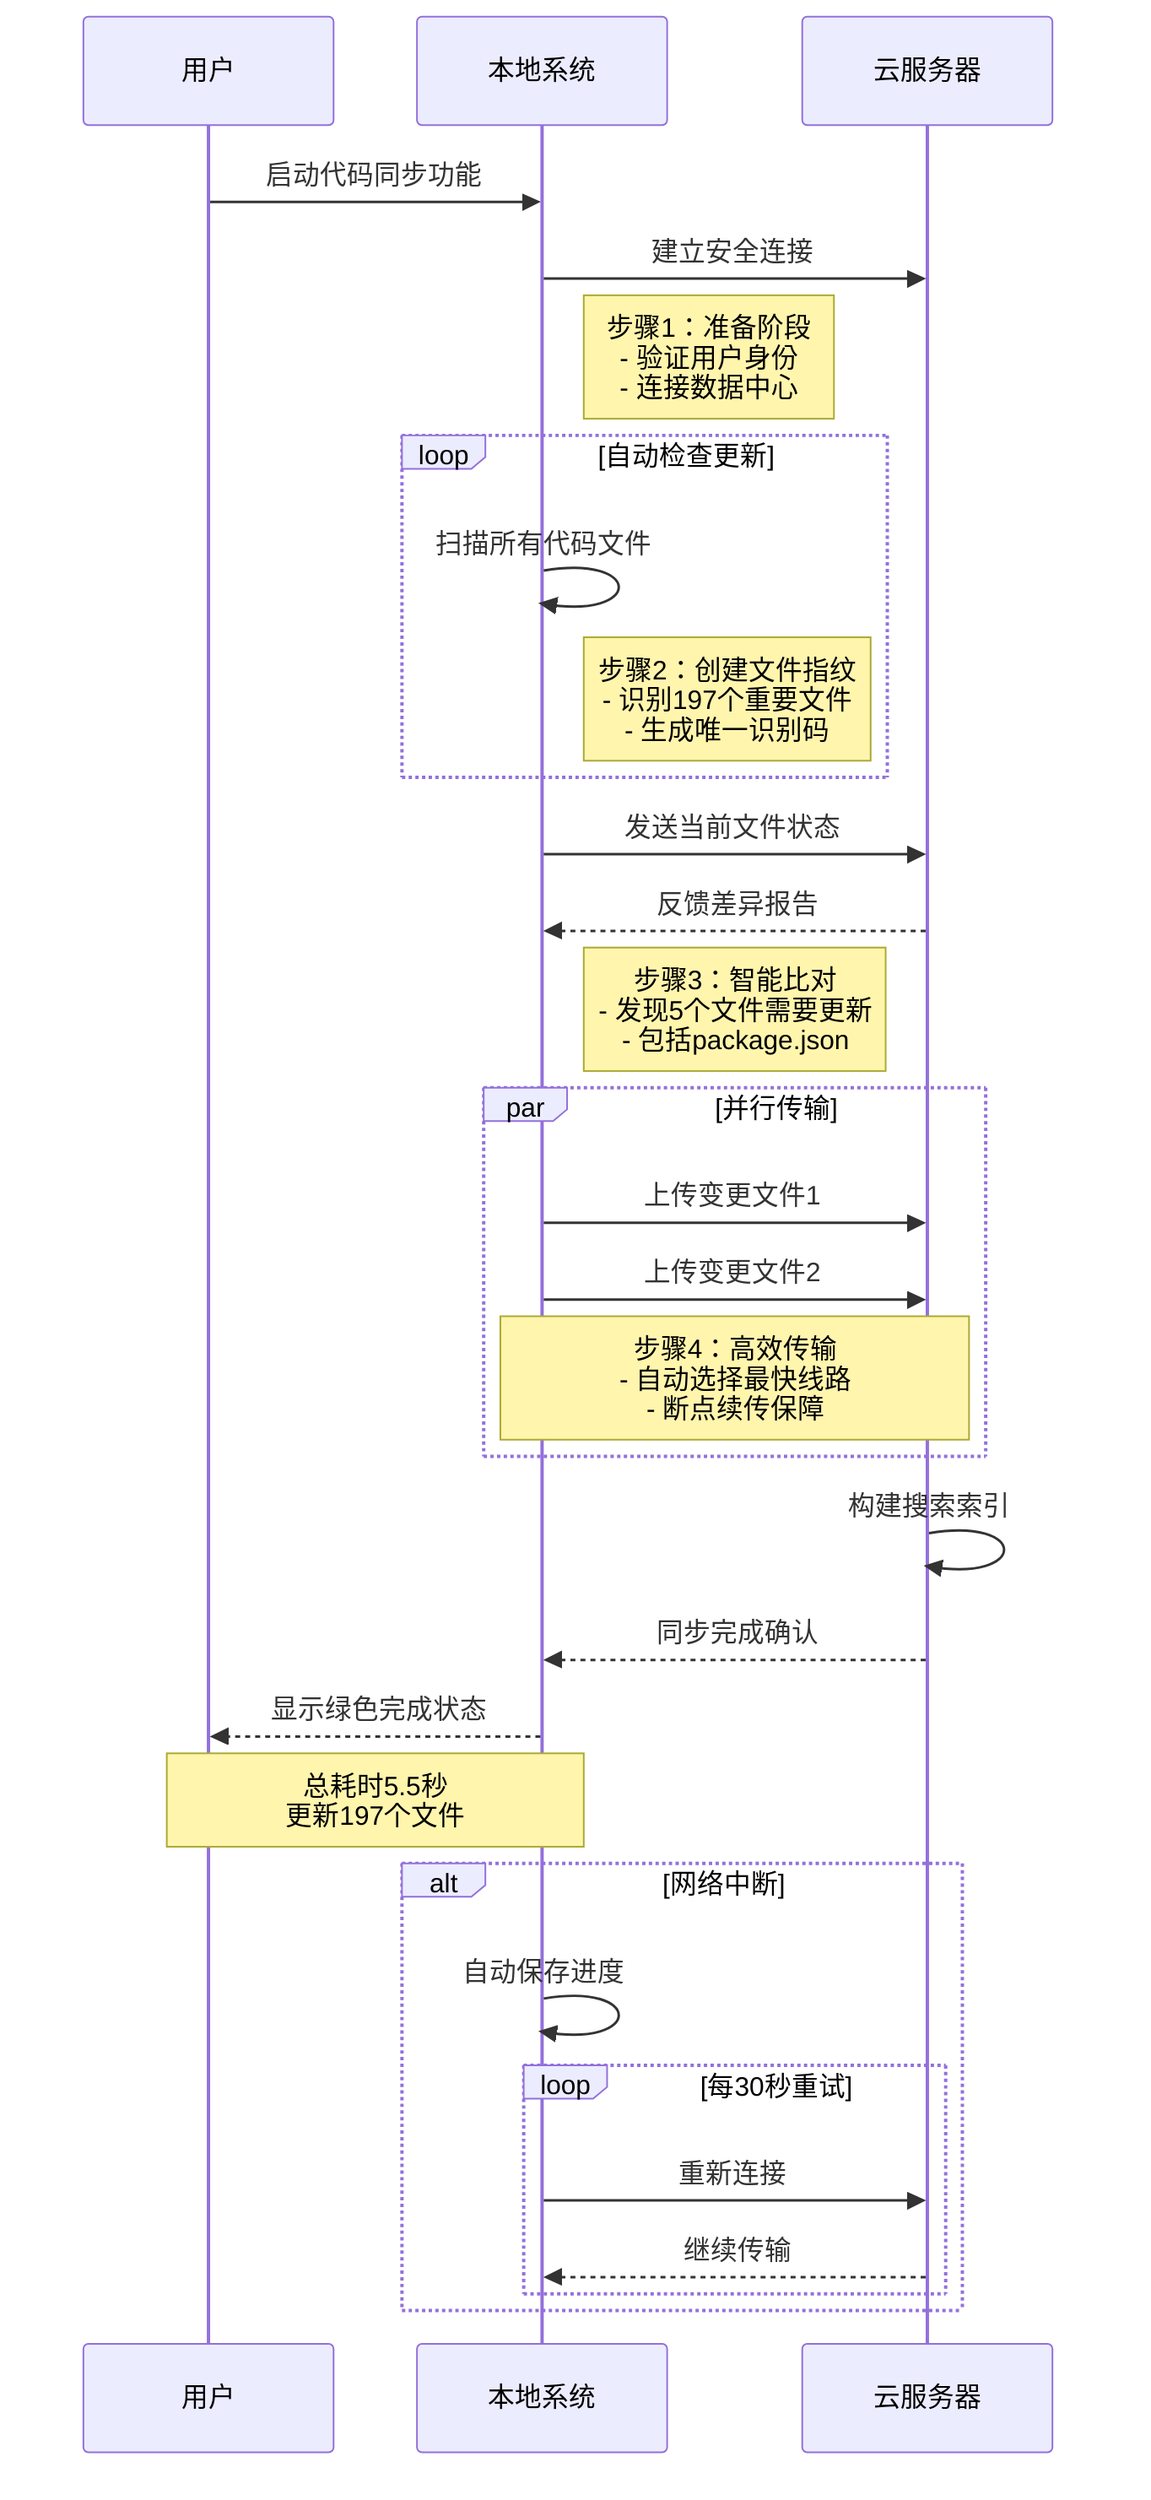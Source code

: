 sequenceDiagram
    participant 用户
    participant 本地系统
    participant 云服务器

%% ===== 主流程 =====
    用户->>本地系统: 启动代码同步功能
    本地系统->>云服务器: 建立安全连接
    Note right of 本地系统: 步骤1：准备阶段<br/>- 验证用户身份<br/>- 连接数据中心

    loop 自动检查更新
        本地系统->>本地系统: 扫描所有代码文件
        Note right of 本地系统: 步骤2：创建文件指纹<br/>- 识别197个重要文件<br/>- 生成唯一识别码
    end

    本地系统->>云服务器: 发送当前文件状态
    云服务器-->>本地系统: 反馈差异报告
    Note left of 云服务器: 步骤3：智能比对<br/>- 发现5个文件需要更新<br/>- 包括package.json

    par 并行传输
        本地系统->>云服务器: 上传变更文件1
        本地系统->>云服务器: 上传变更文件2
        Note over 本地系统,云服务器: 步骤4：高效传输<br/>- 自动选择最快线路<br/>- 断点续传保障
    end

    云服务器->>云服务器: 构建搜索索引
    云服务器-->>本地系统: 同步完成确认
    本地系统-->>用户: 显示绿色完成状态
    Note over 用户,本地系统: 总耗时5.5秒<br/>更新197个文件

%% ===== 异常处理场景 =====
    alt 网络中断
        本地系统->>本地系统: 自动保存进度
        loop 每30秒重试
            本地系统->>云服务器: 重新连接
            云服务器-->>本地系统: 继续传输
        end
    end